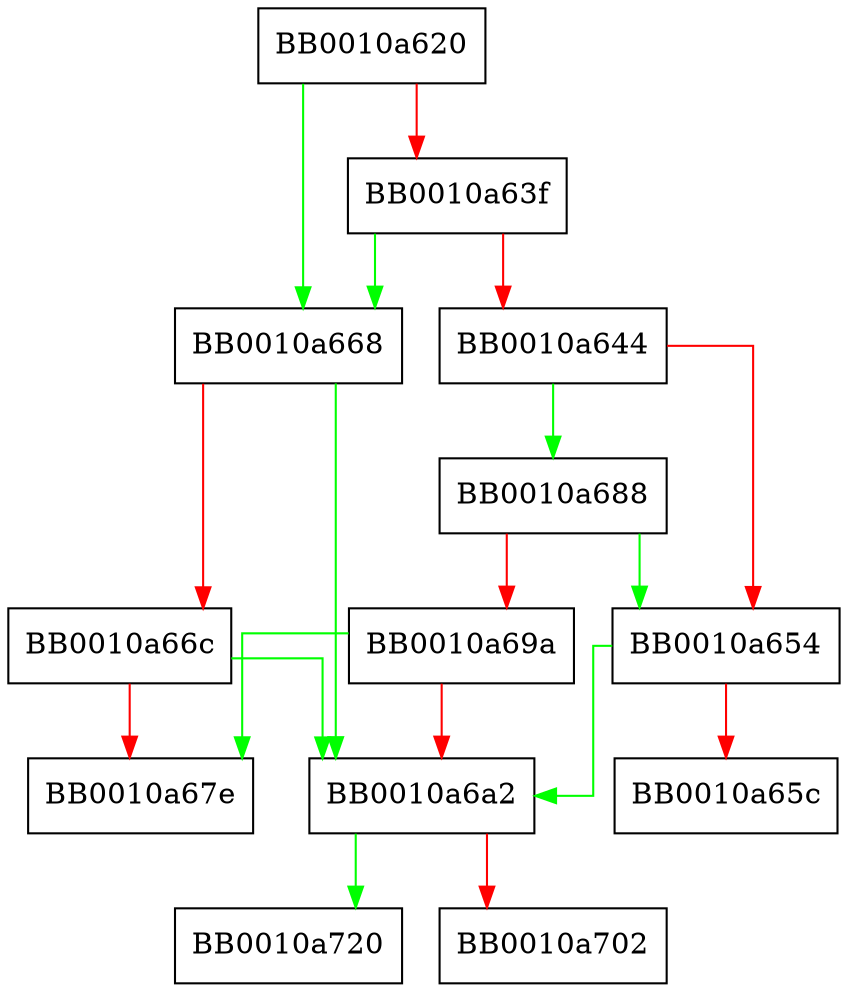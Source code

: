 digraph FUN_0010a620 {
  node [shape="box"];
  graph [splines=ortho];
  BB0010a620 -> BB0010a668 [color="green"];
  BB0010a620 -> BB0010a63f [color="red"];
  BB0010a63f -> BB0010a668 [color="green"];
  BB0010a63f -> BB0010a644 [color="red"];
  BB0010a644 -> BB0010a688 [color="green"];
  BB0010a644 -> BB0010a654 [color="red"];
  BB0010a654 -> BB0010a6a2 [color="green"];
  BB0010a654 -> BB0010a65c [color="red"];
  BB0010a668 -> BB0010a6a2 [color="green"];
  BB0010a668 -> BB0010a66c [color="red"];
  BB0010a66c -> BB0010a6a2 [color="green"];
  BB0010a66c -> BB0010a67e [color="red"];
  BB0010a688 -> BB0010a654 [color="green"];
  BB0010a688 -> BB0010a69a [color="red"];
  BB0010a69a -> BB0010a67e [color="green"];
  BB0010a69a -> BB0010a6a2 [color="red"];
  BB0010a6a2 -> BB0010a720 [color="green"];
  BB0010a6a2 -> BB0010a702 [color="red"];
}